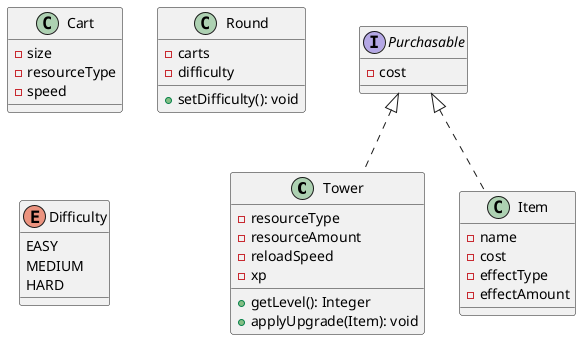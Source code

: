 @startuml
'https://plantuml.com/class-diagram

class Tower implements Purchasable {
    - resourceType
    - resourceAmount
    - reloadSpeed
    - xp

    + getLevel(): Integer
    + applyUpgrade(Item): void
}

class Cart {
    - size
    - resourceType
    - speed
}

class Round {
    - carts
    - difficulty

    + setDifficulty(): void
}

enum Difficulty {
    EASY
    MEDIUM
    HARD
}

class Item implements Purchasable {
    - name
    - cost
    - effectType
    - effectAmount
}

interface Purchasable {
    - cost
}
@enduml